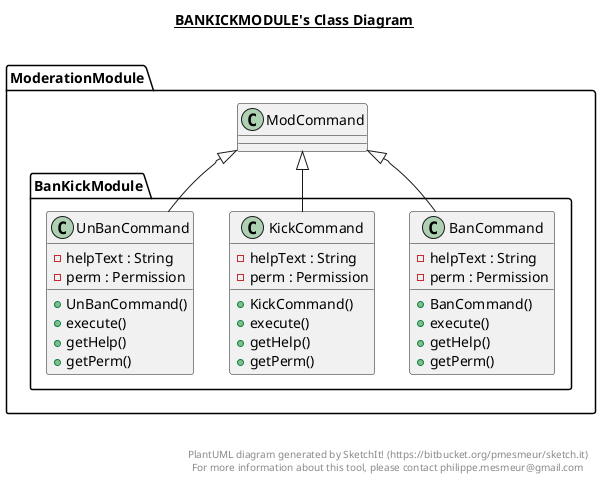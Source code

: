 @startuml

title __BANKICKMODULE's Class Diagram__\n

  namespace ModerationModule {
    namespace BanKickModule {
      class ModerationModule.BanKickModule.BanCommand {
          - helpText : String
          - perm : Permission
          + BanCommand()
          + execute()
          + getHelp()
          + getPerm()
      }
    }
  }
  

  namespace ModerationModule {
    namespace BanKickModule {
      class ModerationModule.BanKickModule.KickCommand {
          - helpText : String
          - perm : Permission
          + KickCommand()
          + execute()
          + getHelp()
          + getPerm()
      }
    }
  }
  

  namespace ModerationModule {
    namespace BanKickModule {
      class ModerationModule.BanKickModule.UnBanCommand {
          - helpText : String
          - perm : Permission
          + UnBanCommand()
          + execute()
          + getHelp()
          + getPerm()
      }
    }
  }
  

  ModerationModule.BanKickModule.BanCommand -up-|> ModerationModule.ModCommand
  ModerationModule.BanKickModule.KickCommand -up-|> ModerationModule.ModCommand
  ModerationModule.BanKickModule.UnBanCommand -up-|> ModerationModule.ModCommand


right footer


PlantUML diagram generated by SketchIt! (https://bitbucket.org/pmesmeur/sketch.it)
For more information about this tool, please contact philippe.mesmeur@gmail.com
endfooter

@enduml
